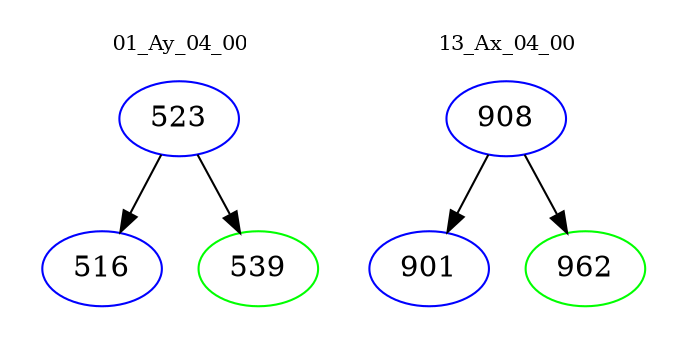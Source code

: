 digraph{
subgraph cluster_0 {
color = white
label = "01_Ay_04_00";
fontsize=10;
T0_523 [label="523", color="blue"]
T0_523 -> T0_516 [color="black"]
T0_516 [label="516", color="blue"]
T0_523 -> T0_539 [color="black"]
T0_539 [label="539", color="green"]
}
subgraph cluster_1 {
color = white
label = "13_Ax_04_00";
fontsize=10;
T1_908 [label="908", color="blue"]
T1_908 -> T1_901 [color="black"]
T1_901 [label="901", color="blue"]
T1_908 -> T1_962 [color="black"]
T1_962 [label="962", color="green"]
}
}
